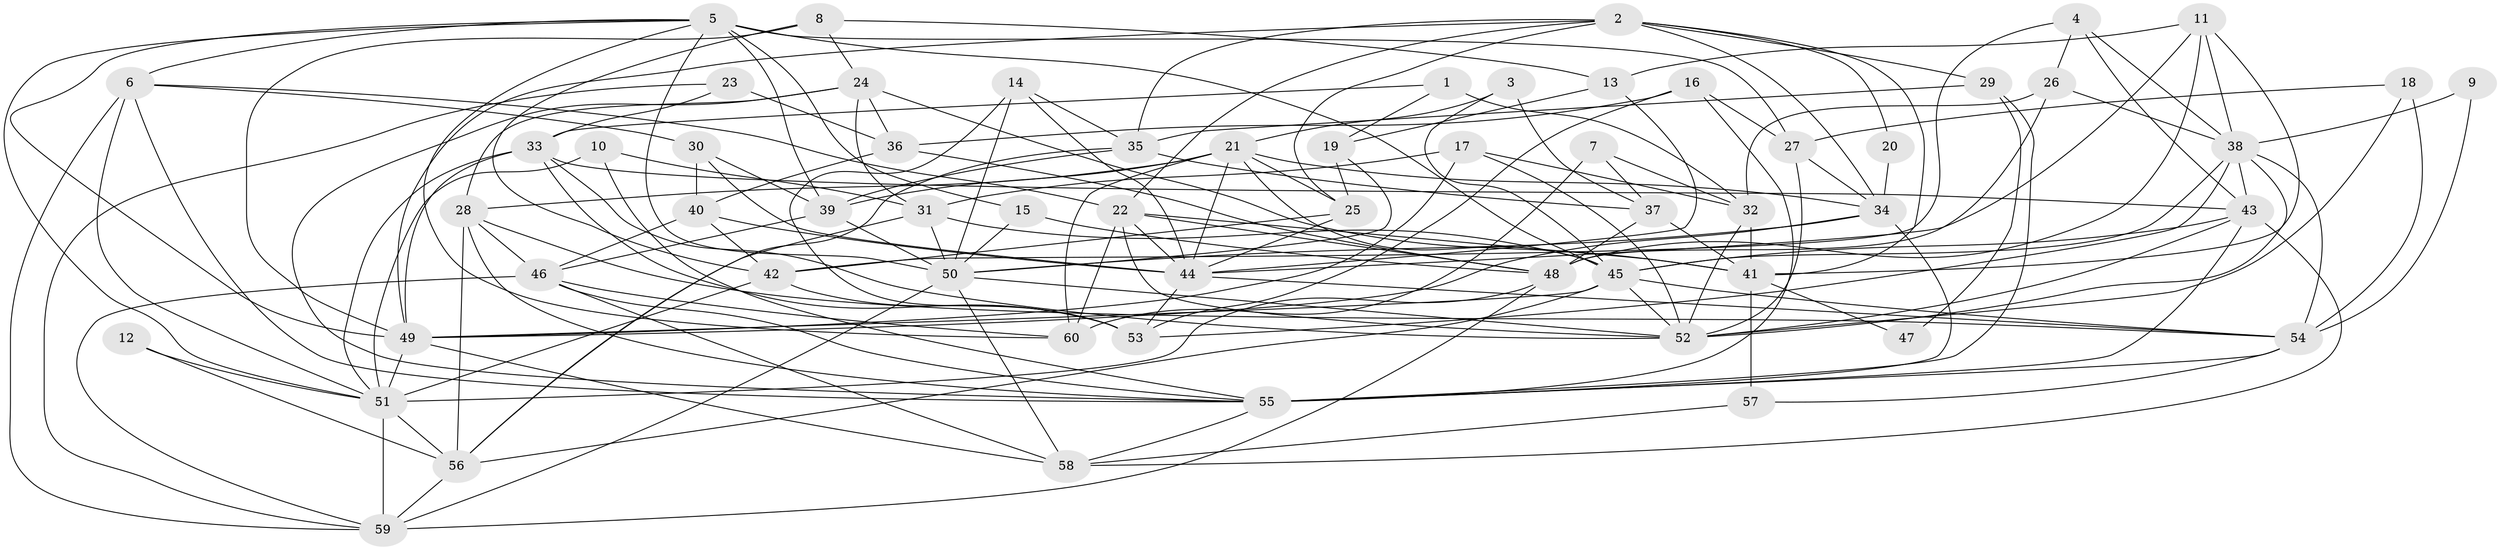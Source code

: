 // original degree distribution, {3: 0.31092436974789917, 5: 0.16806722689075632, 4: 0.2689075630252101, 6: 0.10084033613445378, 2: 0.1092436974789916, 9: 0.01680672268907563, 7: 0.025210084033613446}
// Generated by graph-tools (version 1.1) at 2025/26/03/09/25 03:26:19]
// undirected, 60 vertices, 172 edges
graph export_dot {
graph [start="1"]
  node [color=gray90,style=filled];
  1;
  2;
  3;
  4;
  5;
  6;
  7;
  8;
  9;
  10;
  11;
  12;
  13;
  14;
  15;
  16;
  17;
  18;
  19;
  20;
  21;
  22;
  23;
  24;
  25;
  26;
  27;
  28;
  29;
  30;
  31;
  32;
  33;
  34;
  35;
  36;
  37;
  38;
  39;
  40;
  41;
  42;
  43;
  44;
  45;
  46;
  47;
  48;
  49;
  50;
  51;
  52;
  53;
  54;
  55;
  56;
  57;
  58;
  59;
  60;
  1 -- 19 [weight=1.0];
  1 -- 32 [weight=1.0];
  1 -- 33 [weight=1.0];
  2 -- 20 [weight=1.0];
  2 -- 22 [weight=1.0];
  2 -- 25 [weight=1.0];
  2 -- 29 [weight=1.0];
  2 -- 34 [weight=1.0];
  2 -- 35 [weight=1.0];
  2 -- 41 [weight=1.0];
  2 -- 49 [weight=1.0];
  3 -- 21 [weight=1.0];
  3 -- 37 [weight=1.0];
  3 -- 45 [weight=1.0];
  4 -- 26 [weight=1.0];
  4 -- 38 [weight=1.0];
  4 -- 42 [weight=1.0];
  4 -- 43 [weight=1.0];
  5 -- 6 [weight=1.0];
  5 -- 15 [weight=1.0];
  5 -- 27 [weight=1.0];
  5 -- 39 [weight=1.0];
  5 -- 45 [weight=2.0];
  5 -- 49 [weight=1.0];
  5 -- 50 [weight=1.0];
  5 -- 51 [weight=1.0];
  5 -- 60 [weight=1.0];
  6 -- 22 [weight=1.0];
  6 -- 30 [weight=1.0];
  6 -- 51 [weight=1.0];
  6 -- 55 [weight=1.0];
  6 -- 59 [weight=1.0];
  7 -- 32 [weight=1.0];
  7 -- 37 [weight=1.0];
  7 -- 60 [weight=1.0];
  8 -- 13 [weight=1.0];
  8 -- 24 [weight=1.0];
  8 -- 42 [weight=1.0];
  8 -- 49 [weight=1.0];
  9 -- 38 [weight=1.0];
  9 -- 54 [weight=1.0];
  10 -- 31 [weight=1.0];
  10 -- 51 [weight=1.0];
  10 -- 55 [weight=1.0];
  11 -- 13 [weight=1.0];
  11 -- 38 [weight=1.0];
  11 -- 41 [weight=1.0];
  11 -- 44 [weight=1.0];
  11 -- 48 [weight=2.0];
  12 -- 51 [weight=1.0];
  12 -- 56 [weight=1.0];
  13 -- 19 [weight=1.0];
  13 -- 44 [weight=1.0];
  14 -- 35 [weight=1.0];
  14 -- 44 [weight=1.0];
  14 -- 50 [weight=1.0];
  14 -- 53 [weight=1.0];
  15 -- 48 [weight=1.0];
  15 -- 50 [weight=1.0];
  16 -- 27 [weight=1.0];
  16 -- 36 [weight=1.0];
  16 -- 53 [weight=1.0];
  16 -- 55 [weight=1.0];
  17 -- 31 [weight=1.0];
  17 -- 32 [weight=1.0];
  17 -- 49 [weight=1.0];
  17 -- 52 [weight=1.0];
  18 -- 27 [weight=1.0];
  18 -- 52 [weight=1.0];
  18 -- 54 [weight=1.0];
  19 -- 25 [weight=1.0];
  19 -- 50 [weight=1.0];
  20 -- 34 [weight=1.0];
  21 -- 25 [weight=1.0];
  21 -- 28 [weight=1.0];
  21 -- 34 [weight=1.0];
  21 -- 39 [weight=1.0];
  21 -- 44 [weight=1.0];
  21 -- 45 [weight=1.0];
  21 -- 60 [weight=1.0];
  22 -- 41 [weight=1.0];
  22 -- 44 [weight=2.0];
  22 -- 48 [weight=1.0];
  22 -- 52 [weight=1.0];
  22 -- 60 [weight=2.0];
  23 -- 33 [weight=1.0];
  23 -- 36 [weight=1.0];
  23 -- 59 [weight=1.0];
  24 -- 28 [weight=1.0];
  24 -- 31 [weight=1.0];
  24 -- 36 [weight=1.0];
  24 -- 41 [weight=1.0];
  24 -- 55 [weight=1.0];
  25 -- 42 [weight=1.0];
  25 -- 44 [weight=1.0];
  26 -- 32 [weight=1.0];
  26 -- 38 [weight=1.0];
  26 -- 48 [weight=1.0];
  27 -- 34 [weight=1.0];
  27 -- 52 [weight=1.0];
  28 -- 46 [weight=1.0];
  28 -- 54 [weight=1.0];
  28 -- 55 [weight=1.0];
  28 -- 56 [weight=1.0];
  29 -- 35 [weight=1.0];
  29 -- 47 [weight=1.0];
  29 -- 55 [weight=1.0];
  30 -- 39 [weight=1.0];
  30 -- 40 [weight=1.0];
  30 -- 44 [weight=1.0];
  31 -- 45 [weight=1.0];
  31 -- 50 [weight=1.0];
  31 -- 56 [weight=1.0];
  32 -- 41 [weight=1.0];
  32 -- 52 [weight=1.0];
  33 -- 43 [weight=1.0];
  33 -- 49 [weight=1.0];
  33 -- 51 [weight=1.0];
  33 -- 52 [weight=1.0];
  33 -- 53 [weight=1.0];
  34 -- 49 [weight=1.0];
  34 -- 50 [weight=1.0];
  34 -- 55 [weight=1.0];
  35 -- 37 [weight=1.0];
  35 -- 39 [weight=2.0];
  35 -- 56 [weight=1.0];
  36 -- 40 [weight=1.0];
  36 -- 48 [weight=1.0];
  37 -- 41 [weight=1.0];
  37 -- 48 [weight=1.0];
  38 -- 43 [weight=1.0];
  38 -- 45 [weight=1.0];
  38 -- 52 [weight=1.0];
  38 -- 53 [weight=1.0];
  38 -- 54 [weight=1.0];
  39 -- 46 [weight=1.0];
  39 -- 50 [weight=1.0];
  40 -- 42 [weight=1.0];
  40 -- 44 [weight=1.0];
  40 -- 46 [weight=1.0];
  41 -- 47 [weight=1.0];
  41 -- 57 [weight=1.0];
  42 -- 51 [weight=1.0];
  42 -- 53 [weight=1.0];
  43 -- 45 [weight=1.0];
  43 -- 52 [weight=1.0];
  43 -- 55 [weight=1.0];
  43 -- 58 [weight=1.0];
  44 -- 53 [weight=1.0];
  44 -- 54 [weight=1.0];
  45 -- 49 [weight=1.0];
  45 -- 52 [weight=1.0];
  45 -- 54 [weight=1.0];
  45 -- 56 [weight=1.0];
  46 -- 55 [weight=1.0];
  46 -- 58 [weight=1.0];
  46 -- 59 [weight=1.0];
  46 -- 60 [weight=1.0];
  48 -- 51 [weight=1.0];
  48 -- 59 [weight=1.0];
  49 -- 51 [weight=2.0];
  49 -- 58 [weight=1.0];
  50 -- 52 [weight=1.0];
  50 -- 58 [weight=1.0];
  50 -- 59 [weight=1.0];
  51 -- 56 [weight=1.0];
  51 -- 59 [weight=1.0];
  54 -- 55 [weight=1.0];
  54 -- 57 [weight=1.0];
  55 -- 58 [weight=1.0];
  56 -- 59 [weight=1.0];
  57 -- 58 [weight=1.0];
}
